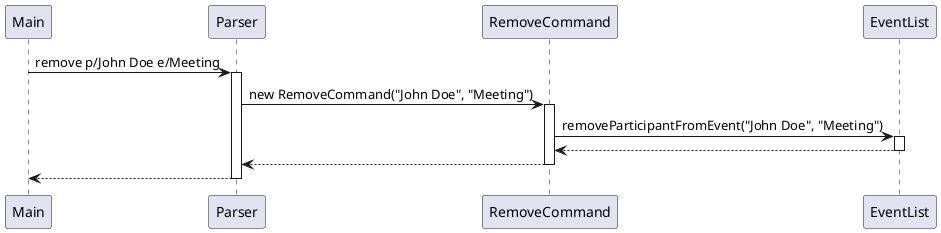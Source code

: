 @startuml

Main -> Parser: remove p/John Doe e/Meeting
activate Parser
Parser -> RemoveCommand: new RemoveCommand("John Doe", "Meeting")
activate RemoveCommand
RemoveCommand -> EventList: removeParticipantFromEvent("John Doe", "Meeting")
activate EventList
EventList --> RemoveCommand
deactivate EventList
RemoveCommand --> Parser
deactivate RemoveCommand
Parser --> Main
deactivate Parser

@enduml